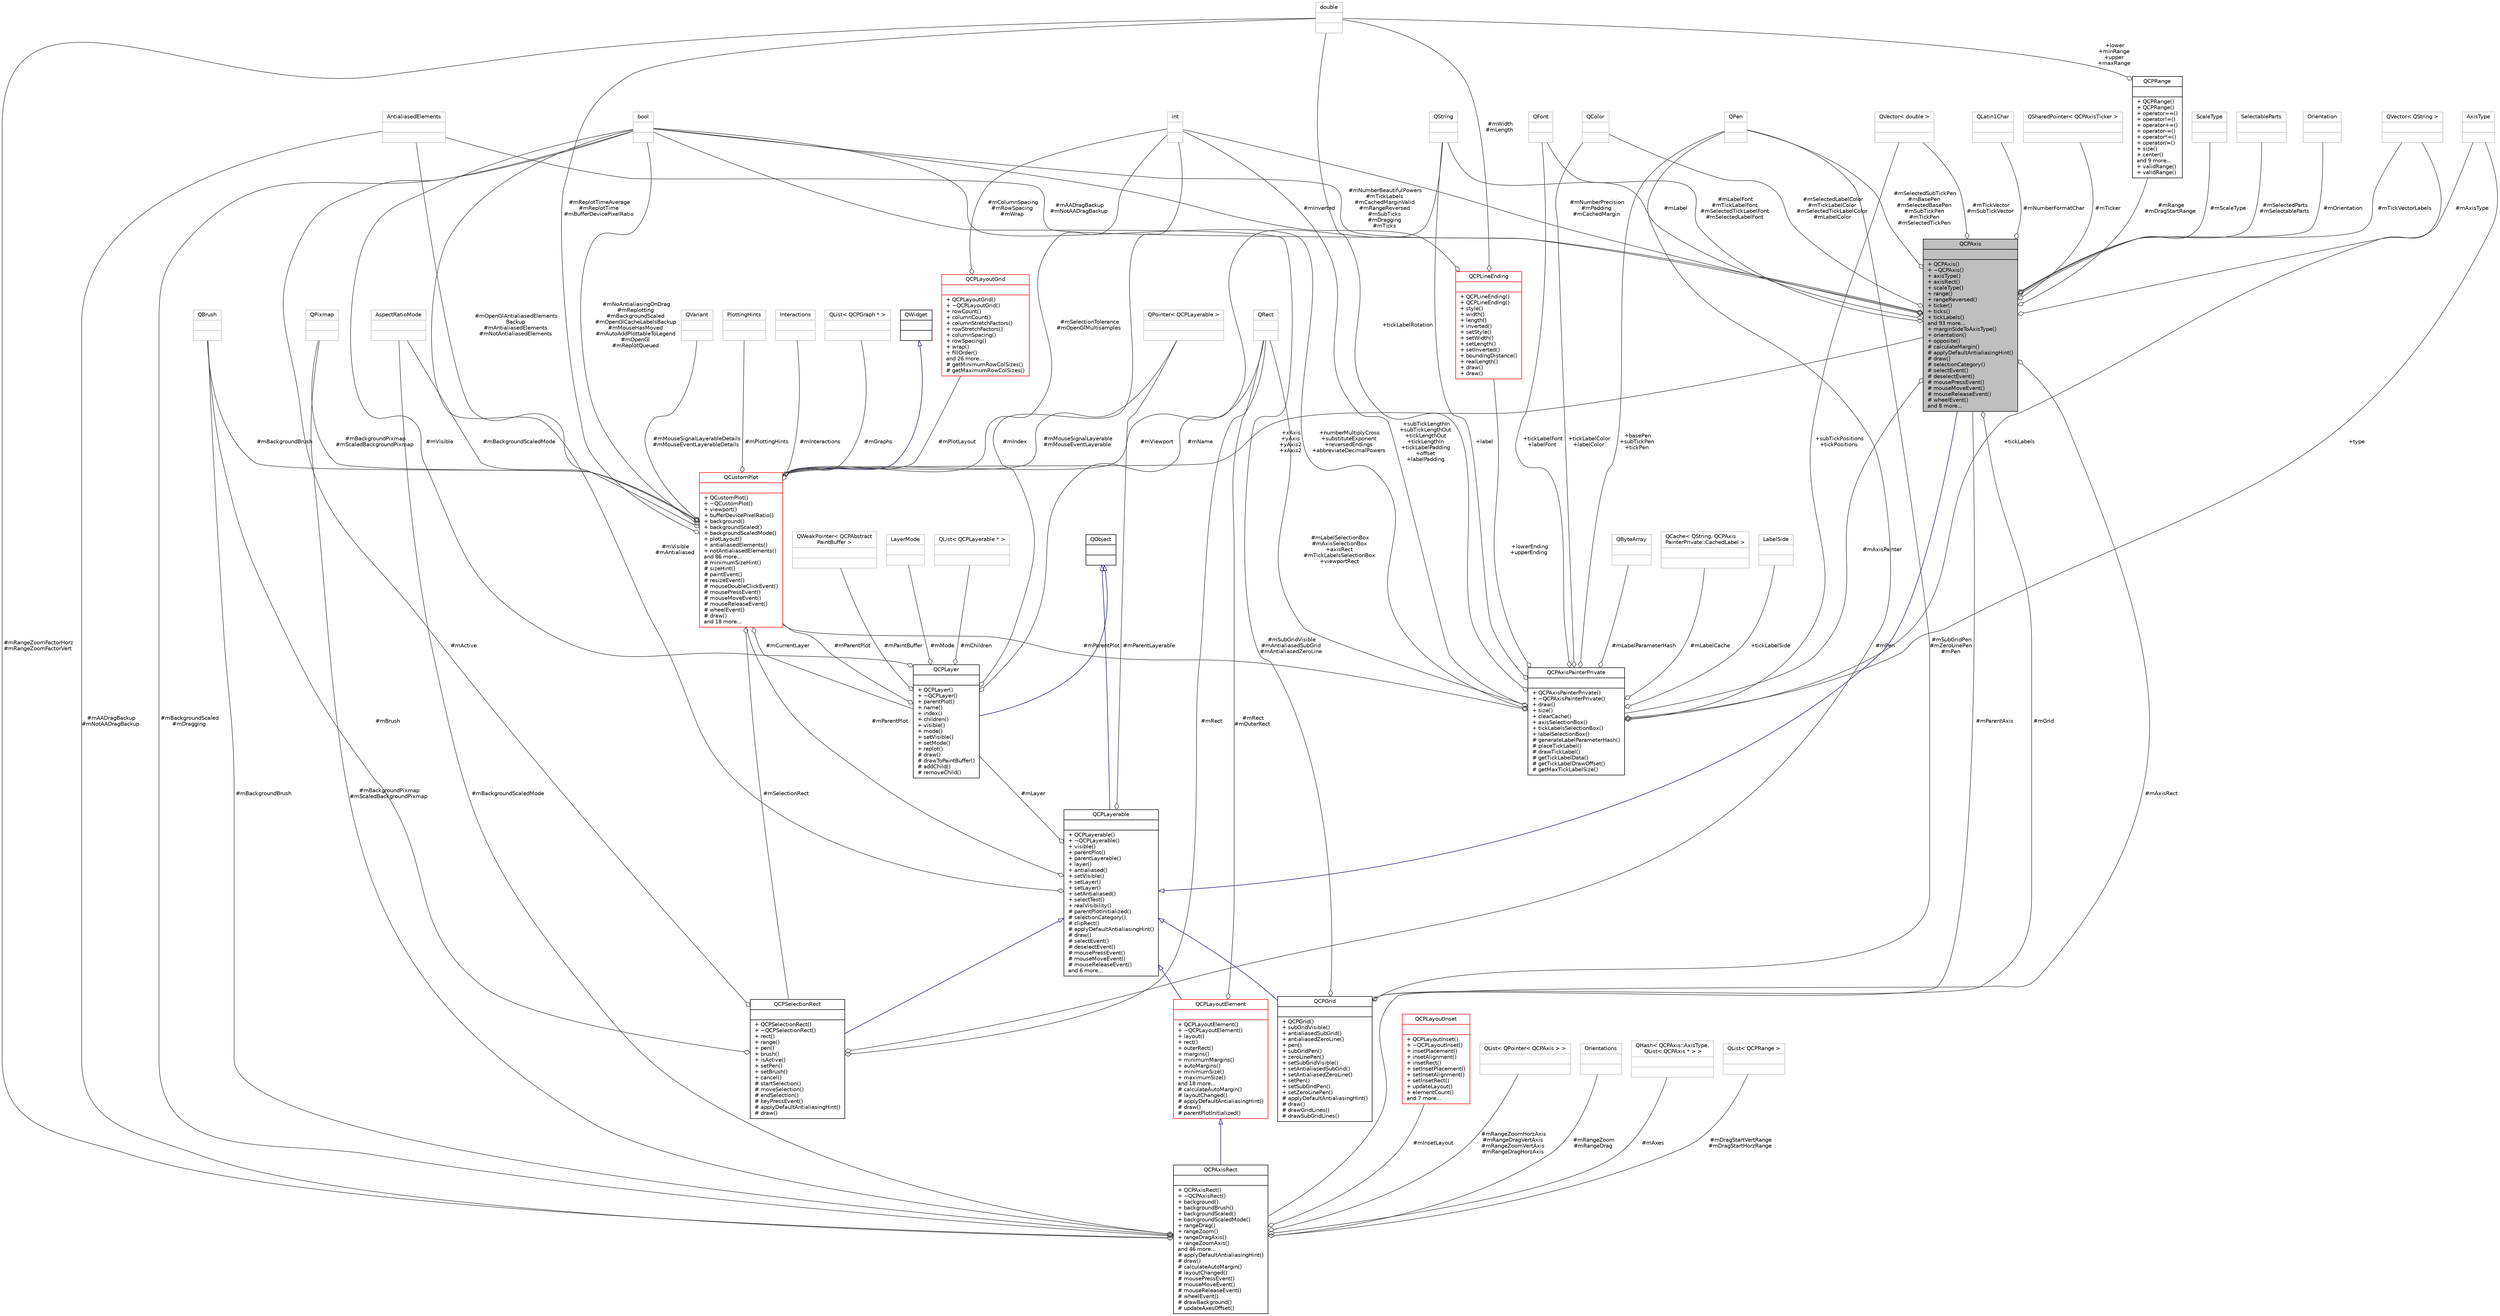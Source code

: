 digraph "QCPAxis"
{
 // LATEX_PDF_SIZE
  edge [fontname="Helvetica",fontsize="10",labelfontname="Helvetica",labelfontsize="10"];
  node [fontname="Helvetica",fontsize="10",shape=record];
  Node1 [label="{QCPAxis\n||+ QCPAxis()\l+ ~QCPAxis()\l+ axisType()\l+ axisRect()\l+ scaleType()\l+ range()\l+ rangeReversed()\l+ ticker()\l+ ticks()\l+ tickLabels()\land 93 more...\l+ marginSideToAxisType()\l+ orientation()\l+ opposite()\l# calculateMargin()\l# applyDefaultAntialiasingHint()\l# draw()\l# selectionCategory()\l# selectEvent()\l# deselectEvent()\l# mousePressEvent()\l# mouseMoveEvent()\l# mouseReleaseEvent()\l# wheelEvent()\land 8 more...\l}",height=0.2,width=0.4,color="black", fillcolor="grey75", style="filled", fontcolor="black",tooltip="Manages a single axis inside a QCustomPlot."];
  Node2 -> Node1 [dir="back",color="midnightblue",fontsize="10",style="solid",arrowtail="onormal",fontname="Helvetica"];
  Node2 [label="{QCPLayerable\n||+ QCPLayerable()\l+ ~QCPLayerable()\l+ visible()\l+ parentPlot()\l+ parentLayerable()\l+ layer()\l+ antialiased()\l+ setVisible()\l+ setLayer()\l+ setLayer()\l+ setAntialiased()\l+ selectTest()\l+ realVisibility()\l# parentPlotInitialized()\l# selectionCategory()\l# clipRect()\l# applyDefaultAntialiasingHint()\l# draw()\l# selectEvent()\l# deselectEvent()\l# mousePressEvent()\l# mouseMoveEvent()\l# mouseReleaseEvent()\land 6 more...\l}",height=0.2,width=0.4,color="black", fillcolor="white", style="filled",URL="$classQCPLayerable.html",tooltip="Base class for all drawable objects."];
  Node3 -> Node2 [dir="back",color="midnightblue",fontsize="10",style="solid",arrowtail="onormal",fontname="Helvetica"];
  Node3 [label="{QObject\n||}",height=0.2,width=0.4,color="black", fillcolor="white", style="filled",URL="$classQObject.html",tooltip=" "];
  Node4 -> Node2 [color="grey25",fontsize="10",style="solid",label=" #mLayer" ,arrowhead="odiamond",fontname="Helvetica"];
  Node4 [label="{QCPLayer\n||+ QCPLayer()\l+ ~QCPLayer()\l+ parentPlot()\l+ name()\l+ index()\l+ children()\l+ visible()\l+ mode()\l+ setVisible()\l+ setMode()\l+ replot()\l# draw()\l# drawToPaintBuffer()\l# addChild()\l# removeChild()\l}",height=0.2,width=0.4,color="black", fillcolor="white", style="filled",URL="$classQCPLayer.html",tooltip="A layer that may contain objects, to control the rendering order."];
  Node3 -> Node4 [dir="back",color="midnightblue",fontsize="10",style="solid",arrowtail="onormal",fontname="Helvetica"];
  Node5 -> Node4 [color="grey25",fontsize="10",style="solid",label=" #mName" ,arrowhead="odiamond",fontname="Helvetica"];
  Node5 [label="{QString\n||}",height=0.2,width=0.4,color="grey75", fillcolor="white", style="filled",tooltip=" "];
  Node6 -> Node4 [color="grey25",fontsize="10",style="solid",label=" #mIndex" ,arrowhead="odiamond",fontname="Helvetica"];
  Node6 [label="{int\n||}",height=0.2,width=0.4,color="grey75", fillcolor="white", style="filled",tooltip=" "];
  Node7 -> Node4 [color="grey25",fontsize="10",style="solid",label=" #mPaintBuffer" ,arrowhead="odiamond",fontname="Helvetica"];
  Node7 [label="{QWeakPointer\< QCPAbstract\lPaintBuffer \>\n||}",height=0.2,width=0.4,color="grey75", fillcolor="white", style="filled",tooltip=" "];
  Node8 -> Node4 [color="grey25",fontsize="10",style="solid",label=" #mVisible" ,arrowhead="odiamond",fontname="Helvetica"];
  Node8 [label="{bool\n||}",height=0.2,width=0.4,color="grey75", fillcolor="white", style="filled",tooltip=" "];
  Node9 -> Node4 [color="grey25",fontsize="10",style="solid",label=" #mParentPlot" ,arrowhead="odiamond",fontname="Helvetica"];
  Node9 [label="{QCustomPlot\n||+ QCustomPlot()\l+ ~QCustomPlot()\l+ viewport()\l+ bufferDevicePixelRatio()\l+ background()\l+ backgroundScaled()\l+ backgroundScaledMode()\l+ plotLayout()\l+ antialiasedElements()\l+ notAntialiasedElements()\land 86 more...\l# minimumSizeHint()\l# sizeHint()\l# paintEvent()\l# resizeEvent()\l# mouseDoubleClickEvent()\l# mousePressEvent()\l# mouseMoveEvent()\l# mouseReleaseEvent()\l# wheelEvent()\l# draw()\land 18 more...\l}",height=0.2,width=0.4,color="red", fillcolor="white", style="filled",URL="$classQCustomPlot.html",tooltip="The central class of the library. This is the QWidget which displays the plot and interacts with the ..."];
  Node10 -> Node9 [dir="back",color="midnightblue",fontsize="10",style="solid",arrowtail="onormal",fontname="Helvetica"];
  Node10 [label="{QWidget\n||}",height=0.2,width=0.4,color="black", fillcolor="white", style="filled",URL="$classQWidget.html",tooltip=" "];
  Node4 -> Node9 [color="grey25",fontsize="10",style="solid",label=" #mCurrentLayer" ,arrowhead="odiamond",fontname="Helvetica"];
  Node11 -> Node9 [color="grey25",fontsize="10",style="solid",label=" #mPlotLayout" ,arrowhead="odiamond",fontname="Helvetica"];
  Node11 [label="{QCPLayoutGrid\n||+ QCPLayoutGrid()\l+ ~QCPLayoutGrid()\l+ rowCount()\l+ columnCount()\l+ columnStretchFactors()\l+ rowStretchFactors()\l+ columnSpacing()\l+ rowSpacing()\l+ wrap()\l+ fillOrder()\land 26 more...\l# getMinimumRowColSizes()\l# getMaximumRowColSizes()\l}",height=0.2,width=0.4,color="red", fillcolor="white", style="filled",URL="$classQCPLayoutGrid.html",tooltip="A layout that arranges child elements in a grid."];
  Node6 -> Node11 [color="grey25",fontsize="10",style="solid",label=" #mColumnSpacing\n#mRowSpacing\n#mWrap" ,arrowhead="odiamond",fontname="Helvetica"];
  Node23 -> Node9 [color="grey25",fontsize="10",style="solid",label=" #mMouseSignalLayerableDetails\n#mMouseEventLayerableDetails" ,arrowhead="odiamond",fontname="Helvetica"];
  Node23 [label="{QVariant\n||}",height=0.2,width=0.4,color="grey75", fillcolor="white", style="filled",tooltip=" "];
  Node24 -> Node9 [color="grey25",fontsize="10",style="solid",label=" #mPlottingHints" ,arrowhead="odiamond",fontname="Helvetica"];
  Node24 [label="{PlottingHints\n||}",height=0.2,width=0.4,color="grey75", fillcolor="white", style="filled",tooltip=" "];
  Node25 -> Node9 [color="grey25",fontsize="10",style="solid",label=" #mInteractions" ,arrowhead="odiamond",fontname="Helvetica"];
  Node25 [label="{Interactions\n||}",height=0.2,width=0.4,color="grey75", fillcolor="white", style="filled",tooltip=" "];
  Node26 -> Node9 [color="grey25",fontsize="10",style="solid",label=" #mReplotTimeAverage\n#mReplotTime\n#mBufferDevicePixelRatio" ,arrowhead="odiamond",fontname="Helvetica"];
  Node26 [label="{double\n||}",height=0.2,width=0.4,color="grey75", fillcolor="white", style="filled",tooltip=" "];
  Node27 -> Node9 [color="grey25",fontsize="10",style="solid",label=" #mSelectionRect" ,arrowhead="odiamond",fontname="Helvetica"];
  Node27 [label="{QCPSelectionRect\n||+ QCPSelectionRect()\l+ ~QCPSelectionRect()\l+ rect()\l+ range()\l+ pen()\l+ brush()\l+ isActive()\l+ setPen()\l+ setBrush()\l+ cancel()\l# startSelection()\l# moveSelection()\l# endSelection()\l# keyPressEvent()\l# applyDefaultAntialiasingHint()\l# draw()\l}",height=0.2,width=0.4,color="black", fillcolor="white", style="filled",URL="$classQCPSelectionRect.html",tooltip="Provides rect/rubber-band data selection and range zoom interaction."];
  Node2 -> Node27 [dir="back",color="midnightblue",fontsize="10",style="solid",arrowtail="onormal",fontname="Helvetica"];
  Node28 -> Node27 [color="grey25",fontsize="10",style="solid",label=" #mPen" ,arrowhead="odiamond",fontname="Helvetica"];
  Node28 [label="{QPen\n||}",height=0.2,width=0.4,color="grey75", fillcolor="white", style="filled",tooltip=" "];
  Node8 -> Node27 [color="grey25",fontsize="10",style="solid",label=" #mActive" ,arrowhead="odiamond",fontname="Helvetica"];
  Node29 -> Node27 [color="grey25",fontsize="10",style="solid",label=" #mBrush" ,arrowhead="odiamond",fontname="Helvetica"];
  Node29 [label="{QBrush\n||}",height=0.2,width=0.4,color="grey75", fillcolor="white", style="filled",tooltip=" "];
  Node18 -> Node27 [color="grey25",fontsize="10",style="solid",label=" #mRect" ,arrowhead="odiamond",fontname="Helvetica"];
  Node18 [label="{QRect\n||}",height=0.2,width=0.4,color="grey75", fillcolor="white", style="filled",tooltip=" "];
  Node30 -> Node9 [color="grey25",fontsize="10",style="solid",label=" #mGraphs" ,arrowhead="odiamond",fontname="Helvetica"];
  Node30 [label="{QList\< QCPGraph * \>\n||}",height=0.2,width=0.4,color="grey75", fillcolor="white", style="filled",tooltip=" "];
  Node1 -> Node9 [color="grey25",fontsize="10",style="solid",label=" +xAxis\n+yAxis\n+yAxis2\n+xAxis2" ,arrowhead="odiamond",fontname="Helvetica"];
  Node36 -> Node9 [color="grey25",fontsize="10",style="solid",label=" #mBackgroundPixmap\n#mScaledBackgroundPixmap" ,arrowhead="odiamond",fontname="Helvetica"];
  Node36 [label="{QPixmap\n||}",height=0.2,width=0.4,color="grey75", fillcolor="white", style="filled",tooltip=" "];
  Node37 -> Node9 [color="grey25",fontsize="10",style="solid",label=" #mMouseSignalLayerable\n#mMouseEventLayerable" ,arrowhead="odiamond",fontname="Helvetica"];
  Node37 [label="{QPointer\< QCPLayerable \>\n||}",height=0.2,width=0.4,color="grey75", fillcolor="white", style="filled",tooltip=" "];
  Node6 -> Node9 [color="grey25",fontsize="10",style="solid",label=" #mSelectionTolerance\n#mOpenGlMultisamples" ,arrowhead="odiamond",fontname="Helvetica"];
  Node8 -> Node9 [color="grey25",fontsize="10",style="solid",label=" #mNoAntialiasingOnDrag\n#mReplotting\n#mBackgroundScaled\n#mOpenGlCacheLabelsBackup\n#mMouseHasMoved\n#mAutoAddPlottableToLegend\n#mOpenGl\n#mReplotQueued" ,arrowhead="odiamond",fontname="Helvetica"];
  Node29 -> Node9 [color="grey25",fontsize="10",style="solid",label=" #mBackgroundBrush" ,arrowhead="odiamond",fontname="Helvetica"];
  Node39 -> Node9 [color="grey25",fontsize="10",style="solid",label=" #mOpenGlAntialiasedElements\lBackup\n#mAntialiasedElements\n#mNotAntialiasedElements" ,arrowhead="odiamond",fontname="Helvetica"];
  Node39 [label="{AntialiasedElements\n||}",height=0.2,width=0.4,color="grey75", fillcolor="white", style="filled",tooltip=" "];
  Node44 -> Node9 [color="grey25",fontsize="10",style="solid",label=" #mBackgroundScaledMode" ,arrowhead="odiamond",fontname="Helvetica"];
  Node44 [label="{AspectRatioMode\n||}",height=0.2,width=0.4,color="grey75", fillcolor="white", style="filled",tooltip=" "];
  Node18 -> Node9 [color="grey25",fontsize="10",style="solid",label=" #mViewport" ,arrowhead="odiamond",fontname="Helvetica"];
  Node46 -> Node4 [color="grey25",fontsize="10",style="solid",label=" #mMode" ,arrowhead="odiamond",fontname="Helvetica"];
  Node46 [label="{LayerMode\n||}",height=0.2,width=0.4,color="grey75", fillcolor="white", style="filled",tooltip=" "];
  Node47 -> Node4 [color="grey25",fontsize="10",style="solid",label=" #mChildren" ,arrowhead="odiamond",fontname="Helvetica"];
  Node47 [label="{QList\< QCPLayerable * \>\n||}",height=0.2,width=0.4,color="grey75", fillcolor="white", style="filled",tooltip=" "];
  Node37 -> Node2 [color="grey25",fontsize="10",style="solid",label=" #mParentLayerable" ,arrowhead="odiamond",fontname="Helvetica"];
  Node8 -> Node2 [color="grey25",fontsize="10",style="solid",label=" #mVisible\n#mAntialiased" ,arrowhead="odiamond",fontname="Helvetica"];
  Node9 -> Node2 [color="grey25",fontsize="10",style="solid",label=" #mParentPlot" ,arrowhead="odiamond",fontname="Helvetica"];
  Node48 -> Node1 [color="grey25",fontsize="10",style="solid",label=" #mScaleType" ,arrowhead="odiamond",fontname="Helvetica"];
  Node48 [label="{ScaleType\n||}",height=0.2,width=0.4,color="grey75", fillcolor="white", style="filled",tooltip=" "];
  Node41 -> Node1 [color="grey25",fontsize="10",style="solid",label=" #mSelectedParts\n#mSelectableParts" ,arrowhead="odiamond",fontname="Helvetica"];
  Node41 [label="{SelectableParts\n||}",height=0.2,width=0.4,color="grey75", fillcolor="white", style="filled",tooltip=" "];
  Node49 -> Node1 [color="grey25",fontsize="10",style="solid",label=" #mTickVectorLabels" ,arrowhead="odiamond",fontname="Helvetica"];
  Node49 [label="{QVector\< QString \>\n||}",height=0.2,width=0.4,color="grey75", fillcolor="white", style="filled",tooltip=" "];
  Node50 -> Node1 [color="grey25",fontsize="10",style="solid",label=" #mRange\n#mDragStartRange" ,arrowhead="odiamond",fontname="Helvetica"];
  Node50 [label="{QCPRange\n||+ QCPRange()\l+ QCPRange()\l+ operator==()\l+ operator!=()\l+ operator+=()\l+ operator-=()\l+ operator*=()\l+ operator/=()\l+ size()\l+ center()\land 9 more...\l+ validRange()\l+ validRange()\l}",height=0.2,width=0.4,color="black", fillcolor="white", style="filled",URL="$classQCPRange.html",tooltip="Represents the range an axis is encompassing."];
  Node26 -> Node50 [color="grey25",fontsize="10",style="solid",label=" +lower\n+minRange\n+upper\n+maxRange" ,arrowhead="odiamond",fontname="Helvetica"];
  Node42 -> Node1 [color="grey25",fontsize="10",style="solid",label=" #mSelectedLabelColor\n#mTickLabelColor\n#mSelectedTickLabelColor\n#mLabelColor" ,arrowhead="odiamond",fontname="Helvetica"];
  Node42 [label="{QColor\n||}",height=0.2,width=0.4,color="grey75", fillcolor="white", style="filled",tooltip=" "];
  Node51 -> Node1 [color="grey25",fontsize="10",style="solid",label=" #mAxisPainter" ,arrowhead="odiamond",fontname="Helvetica"];
  Node51 [label="{QCPAxisPainterPrivate\n||+ QCPAxisPainterPrivate()\l+ ~QCPAxisPainterPrivate()\l+ draw()\l+ size()\l+ clearCache()\l+ axisSelectionBox()\l+ tickLabelsSelectionBox()\l+ labelSelectionBox()\l# generateLabelParameterHash()\l# placeTickLabel()\l# drawTickLabel()\l# getTickLabelData()\l# getTickLabelDrawOffset()\l# getMaxTickLabelSize()\l}",height=0.2,width=0.4,color="black", fillcolor="white", style="filled",URL="$classQCPAxisPainterPrivate.html",tooltip=" "];
  Node49 -> Node51 [color="grey25",fontsize="10",style="solid",label=" +tickLabels" ,arrowhead="odiamond",fontname="Helvetica"];
  Node52 -> Node51 [color="grey25",fontsize="10",style="solid",label=" +lowerEnding\n+upperEnding" ,arrowhead="odiamond",fontname="Helvetica"];
  Node52 [label="{QCPLineEnding\n||+ QCPLineEnding()\l+ QCPLineEnding()\l+ style()\l+ width()\l+ length()\l+ inverted()\l+ setStyle()\l+ setWidth()\l+ setLength()\l+ setInverted()\l+ boundingDistance()\l+ realLength()\l+ draw()\l+ draw()\l}",height=0.2,width=0.4,color="red", fillcolor="white", style="filled",URL="$classQCPLineEnding.html",tooltip="Handles the different ending decorations for line-like items."];
  Node26 -> Node52 [color="grey25",fontsize="10",style="solid",label=" #mWidth\n#mLength" ,arrowhead="odiamond",fontname="Helvetica"];
  Node8 -> Node52 [color="grey25",fontsize="10",style="solid",label=" #mInverted" ,arrowhead="odiamond",fontname="Helvetica"];
  Node26 -> Node51 [color="grey25",fontsize="10",style="solid",label=" +tickLabelRotation" ,arrowhead="odiamond",fontname="Helvetica"];
  Node54 -> Node51 [color="grey25",fontsize="10",style="solid",label=" +type" ,arrowhead="odiamond",fontname="Helvetica"];
  Node54 [label="{AxisType\n||}",height=0.2,width=0.4,color="grey75", fillcolor="white", style="filled",tooltip=" "];
  Node42 -> Node51 [color="grey25",fontsize="10",style="solid",label=" +tickLabelColor\n+labelColor" ,arrowhead="odiamond",fontname="Helvetica"];
  Node5 -> Node51 [color="grey25",fontsize="10",style="solid",label=" +label" ,arrowhead="odiamond",fontname="Helvetica"];
  Node55 -> Node51 [color="grey25",fontsize="10",style="solid",label=" #mLabelParameterHash" ,arrowhead="odiamond",fontname="Helvetica"];
  Node55 [label="{QByteArray\n||}",height=0.2,width=0.4,color="grey75", fillcolor="white", style="filled",tooltip=" "];
  Node56 -> Node51 [color="grey25",fontsize="10",style="solid",label=" +subTickPositions\n+tickPositions" ,arrowhead="odiamond",fontname="Helvetica"];
  Node56 [label="{QVector\< double \>\n||}",height=0.2,width=0.4,color="grey75", fillcolor="white", style="filled",tooltip=" "];
  Node57 -> Node51 [color="grey25",fontsize="10",style="solid",label=" #mLabelCache" ,arrowhead="odiamond",fontname="Helvetica"];
  Node57 [label="{QCache\< QString, QCPAxis\lPainterPrivate::CachedLabel \>\n||}",height=0.2,width=0.4,color="grey75", fillcolor="white", style="filled",tooltip=" "];
  Node28 -> Node51 [color="grey25",fontsize="10",style="solid",label=" +basePen\n+subTickPen\n+tickPen" ,arrowhead="odiamond",fontname="Helvetica"];
  Node43 -> Node51 [color="grey25",fontsize="10",style="solid",label=" +tickLabelFont\n+labelFont" ,arrowhead="odiamond",fontname="Helvetica"];
  Node43 [label="{QFont\n||}",height=0.2,width=0.4,color="grey75", fillcolor="white", style="filled",tooltip=" "];
  Node6 -> Node51 [color="grey25",fontsize="10",style="solid",label=" +subTickLengthIn\n+subTickLengthOut\n+tickLengthOut\n+tickLengthIn\n+tickLabelPadding\n+offset\n+labelPadding" ,arrowhead="odiamond",fontname="Helvetica"];
  Node8 -> Node51 [color="grey25",fontsize="10",style="solid",label=" +numberMultiplyCross\n+substituteExponent\n+reversedEndings\n+abbreviateDecimalPowers" ,arrowhead="odiamond",fontname="Helvetica"];
  Node9 -> Node51 [color="grey25",fontsize="10",style="solid",label=" #mParentPlot" ,arrowhead="odiamond",fontname="Helvetica"];
  Node58 -> Node51 [color="grey25",fontsize="10",style="solid",label=" +tickLabelSide" ,arrowhead="odiamond",fontname="Helvetica"];
  Node58 [label="{LabelSide\n||}",height=0.2,width=0.4,color="grey75", fillcolor="white", style="filled",tooltip=" "];
  Node18 -> Node51 [color="grey25",fontsize="10",style="solid",label=" #mLabelSelectionBox\n#mAxisSelectionBox\n+axisRect\n#mTickLabelsSelectionBox\n+viewportRect" ,arrowhead="odiamond",fontname="Helvetica"];
  Node5 -> Node1 [color="grey25",fontsize="10",style="solid",label=" #mLabel" ,arrowhead="odiamond",fontname="Helvetica"];
  Node56 -> Node1 [color="grey25",fontsize="10",style="solid",label=" #mTickVector\n#mSubTickVector" ,arrowhead="odiamond",fontname="Helvetica"];
  Node59 -> Node1 [color="grey25",fontsize="10",style="solid",label=" #mGrid" ,arrowhead="odiamond",fontname="Helvetica"];
  Node59 [label="{QCPGrid\n||+ QCPGrid()\l+ subGridVisible()\l+ antialiasedSubGrid()\l+ antialiasedZeroLine()\l+ pen()\l+ subGridPen()\l+ zeroLinePen()\l+ setSubGridVisible()\l+ setAntialiasedSubGrid()\l+ setAntialiasedZeroLine()\l+ setPen()\l+ setSubGridPen()\l+ setZeroLinePen()\l# applyDefaultAntialiasingHint()\l# draw()\l# drawGridLines()\l# drawSubGridLines()\l}",height=0.2,width=0.4,color="black", fillcolor="white", style="filled",URL="$classQCPGrid.html",tooltip="Responsible for drawing the grid of a QCPAxis."];
  Node2 -> Node59 [dir="back",color="midnightblue",fontsize="10",style="solid",arrowtail="onormal",fontname="Helvetica"];
  Node1 -> Node59 [color="grey25",fontsize="10",style="solid",label=" #mParentAxis" ,arrowhead="odiamond",fontname="Helvetica"];
  Node28 -> Node59 [color="grey25",fontsize="10",style="solid",label=" #mSubGridPen\n#mZeroLinePen\n#mPen" ,arrowhead="odiamond",fontname="Helvetica"];
  Node8 -> Node59 [color="grey25",fontsize="10",style="solid",label=" #mSubGridVisible\n#mAntialiasedSubGrid\n#mAntialiasedZeroLine" ,arrowhead="odiamond",fontname="Helvetica"];
  Node60 -> Node1 [color="grey25",fontsize="10",style="solid",label=" #mAxisRect" ,arrowhead="odiamond",fontname="Helvetica"];
  Node60 [label="{QCPAxisRect\n||+ QCPAxisRect()\l+ ~QCPAxisRect()\l+ background()\l+ backgroundBrush()\l+ backgroundScaled()\l+ backgroundScaledMode()\l+ rangeDrag()\l+ rangeZoom()\l+ rangeDragAxis()\l+ rangeZoomAxis()\land 46 more...\l# applyDefaultAntialiasingHint()\l# draw()\l# calculateAutoMargin()\l# layoutChanged()\l# mousePressEvent()\l# mouseMoveEvent()\l# mouseReleaseEvent()\l# wheelEvent()\l# drawBackground()\l# updateAxesOffset()\l}",height=0.2,width=0.4,color="black", fillcolor="white", style="filled",URL="$classQCPAxisRect.html",tooltip="Holds multiple axes and arranges them in a rectangular shape."];
  Node13 -> Node60 [dir="back",color="midnightblue",fontsize="10",style="solid",arrowtail="onormal",fontname="Helvetica"];
  Node13 [label="{QCPLayoutElement\n||+ QCPLayoutElement()\l+ ~QCPLayoutElement()\l+ layout()\l+ rect()\l+ outerRect()\l+ margins()\l+ minimumMargins()\l+ autoMargins()\l+ minimumSize()\l+ maximumSize()\land 18 more...\l# calculateAutoMargin()\l# layoutChanged()\l# applyDefaultAntialiasingHint()\l# draw()\l# parentPlotInitialized()\l}",height=0.2,width=0.4,color="red", fillcolor="white", style="filled",URL="$classQCPLayoutElement.html",tooltip="The abstract base class for all objects that form the layout system."];
  Node2 -> Node13 [dir="back",color="midnightblue",fontsize="10",style="solid",arrowtail="onormal",fontname="Helvetica"];
  Node18 -> Node13 [color="grey25",fontsize="10",style="solid",label=" #mRect\n#mOuterRect" ,arrowhead="odiamond",fontname="Helvetica"];
  Node61 -> Node60 [color="grey25",fontsize="10",style="solid",label=" #mInsetLayout" ,arrowhead="odiamond",fontname="Helvetica"];
  Node61 [label="{QCPLayoutInset\n||+ QCPLayoutInset()\l+ ~QCPLayoutInset()\l+ insetPlacement()\l+ insetAlignment()\l+ insetRect()\l+ setInsetPlacement()\l+ setInsetAlignment()\l+ setInsetRect()\l+ updateLayout()\l+ elementCount()\land 7 more...\l}",height=0.2,width=0.4,color="red", fillcolor="white", style="filled",URL="$classQCPLayoutInset.html",tooltip="A layout that places child elements aligned to the border or arbitrarily positioned."];
  Node66 -> Node60 [color="grey25",fontsize="10",style="solid",label=" #mRangeZoomHorzAxis\n#mRangeDragVertAxis\n#mRangeZoomVertAxis\n#mRangeDragHorzAxis" ,arrowhead="odiamond",fontname="Helvetica"];
  Node66 [label="{QList\< QPointer\< QCPAxis \> \>\n||}",height=0.2,width=0.4,color="grey75", fillcolor="white", style="filled",tooltip=" "];
  Node26 -> Node60 [color="grey25",fontsize="10",style="solid",label=" #mRangeZoomFactorHorz\n#mRangeZoomFactorVert" ,arrowhead="odiamond",fontname="Helvetica"];
  Node67 -> Node60 [color="grey25",fontsize="10",style="solid",label=" #mRangeZoom\n#mRangeDrag" ,arrowhead="odiamond",fontname="Helvetica"];
  Node67 [label="{Orientations\n||}",height=0.2,width=0.4,color="grey75", fillcolor="white", style="filled",tooltip=" "];
  Node36 -> Node60 [color="grey25",fontsize="10",style="solid",label=" #mBackgroundPixmap\n#mScaledBackgroundPixmap" ,arrowhead="odiamond",fontname="Helvetica"];
  Node8 -> Node60 [color="grey25",fontsize="10",style="solid",label=" #mBackgroundScaled\n#mDragging" ,arrowhead="odiamond",fontname="Helvetica"];
  Node39 -> Node60 [color="grey25",fontsize="10",style="solid",label=" #mAADragBackup\n#mNotAADragBackup" ,arrowhead="odiamond",fontname="Helvetica"];
  Node29 -> Node60 [color="grey25",fontsize="10",style="solid",label=" #mBackgroundBrush" ,arrowhead="odiamond",fontname="Helvetica"];
  Node68 -> Node60 [color="grey25",fontsize="10",style="solid",label=" #mAxes" ,arrowhead="odiamond",fontname="Helvetica"];
  Node68 [label="{QHash\< QCPAxis::AxisType,\l QList\< QCPAxis * \> \>\n||}",height=0.2,width=0.4,color="grey75", fillcolor="white", style="filled",tooltip=" "];
  Node44 -> Node60 [color="grey25",fontsize="10",style="solid",label=" #mBackgroundScaledMode" ,arrowhead="odiamond",fontname="Helvetica"];
  Node69 -> Node60 [color="grey25",fontsize="10",style="solid",label=" #mDragStartVertRange\n#mDragStartHorzRange" ,arrowhead="odiamond",fontname="Helvetica"];
  Node69 [label="{QList\< QCPRange \>\n||}",height=0.2,width=0.4,color="grey75", fillcolor="white", style="filled",tooltip=" "];
  Node54 -> Node1 [color="grey25",fontsize="10",style="solid",label=" #mAxisType" ,arrowhead="odiamond",fontname="Helvetica"];
  Node28 -> Node1 [color="grey25",fontsize="10",style="solid",label=" #mSelectedSubTickPen\n#mBasePen\n#mSelectedBasePen\n#mSubTickPen\n#mTickPen\n#mSelectedTickPen" ,arrowhead="odiamond",fontname="Helvetica"];
  Node70 -> Node1 [color="grey25",fontsize="10",style="solid",label=" #mOrientation" ,arrowhead="odiamond",fontname="Helvetica"];
  Node70 [label="{Orientation\n||}",height=0.2,width=0.4,color="grey75", fillcolor="white", style="filled",tooltip=" "];
  Node43 -> Node1 [color="grey25",fontsize="10",style="solid",label=" #mLabelFont\n#mTickLabelFont\n#mSelectedTickLabelFont\n#mSelectedLabelFont" ,arrowhead="odiamond",fontname="Helvetica"];
  Node6 -> Node1 [color="grey25",fontsize="10",style="solid",label=" #mNumberPrecision\n#mPadding\n#mCachedMargin" ,arrowhead="odiamond",fontname="Helvetica"];
  Node71 -> Node1 [color="grey25",fontsize="10",style="solid",label=" #mNumberFormatChar" ,arrowhead="odiamond",fontname="Helvetica"];
  Node71 [label="{QLatin1Char\n||}",height=0.2,width=0.4,color="grey75", fillcolor="white", style="filled",tooltip=" "];
  Node8 -> Node1 [color="grey25",fontsize="10",style="solid",label=" #mNumberBeautifulPowers\n#mTickLabels\n#mCachedMarginValid\n#mRangeReversed\n#mSubTicks\n#mDragging\n#mTicks" ,arrowhead="odiamond",fontname="Helvetica"];
  Node39 -> Node1 [color="grey25",fontsize="10",style="solid",label=" #mAADragBackup\n#mNotAADragBackup" ,arrowhead="odiamond",fontname="Helvetica"];
  Node72 -> Node1 [color="grey25",fontsize="10",style="solid",label=" #mTicker" ,arrowhead="odiamond",fontname="Helvetica"];
  Node72 [label="{QSharedPointer\< QCPAxisTicker \>\n||}",height=0.2,width=0.4,color="grey75", fillcolor="white", style="filled",tooltip=" "];
}
